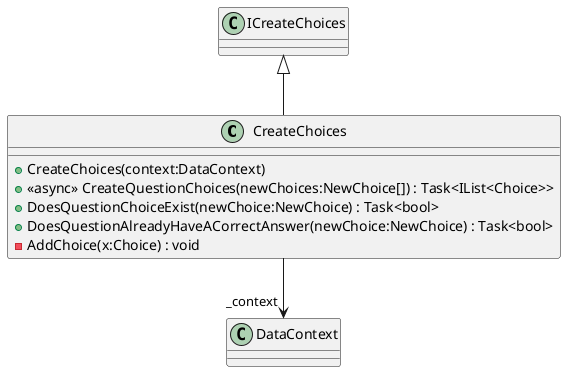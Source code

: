 @startuml
class CreateChoices {
    + CreateChoices(context:DataContext)
    + <<async>> CreateQuestionChoices(newChoices:NewChoice[]) : Task<IList<Choice>>
    + DoesQuestionChoiceExist(newChoice:NewChoice) : Task<bool>
    + DoesQuestionAlreadyHaveACorrectAnswer(newChoice:NewChoice) : Task<bool>
    - AddChoice(x:Choice) : void
}
ICreateChoices <|-- CreateChoices
CreateChoices --> "_context" DataContext
@enduml
